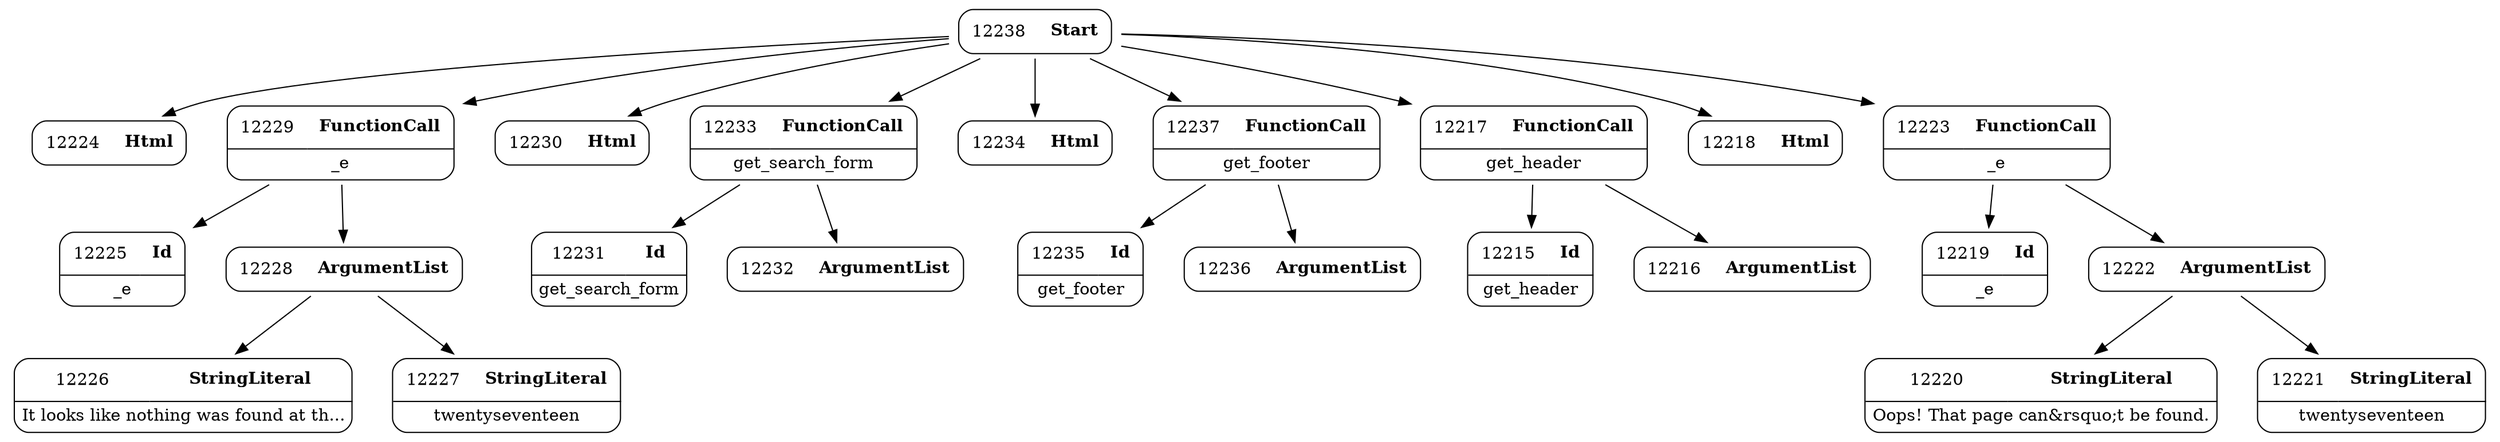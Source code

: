 digraph ast {
node [shape=none];
12224 [label=<<TABLE border='1' cellspacing='0' cellpadding='10' style='rounded' ><TR><TD border='0'>12224</TD><TD border='0'><B>Html</B></TD></TR></TABLE>>];
12225 [label=<<TABLE border='1' cellspacing='0' cellpadding='10' style='rounded' ><TR><TD border='0'>12225</TD><TD border='0'><B>Id</B></TD></TR><HR/><TR><TD border='0' cellpadding='5' colspan='2'>_e</TD></TR></TABLE>>];
12226 [label=<<TABLE border='1' cellspacing='0' cellpadding='10' style='rounded' ><TR><TD border='0'>12226</TD><TD border='0'><B>StringLiteral</B></TD></TR><HR/><TR><TD border='0' cellpadding='5' colspan='2'>It looks like nothing was found at th...</TD></TR></TABLE>>];
12227 [label=<<TABLE border='1' cellspacing='0' cellpadding='10' style='rounded' ><TR><TD border='0'>12227</TD><TD border='0'><B>StringLiteral</B></TD></TR><HR/><TR><TD border='0' cellpadding='5' colspan='2'>twentyseventeen</TD></TR></TABLE>>];
12228 [label=<<TABLE border='1' cellspacing='0' cellpadding='10' style='rounded' ><TR><TD border='0'>12228</TD><TD border='0'><B>ArgumentList</B></TD></TR></TABLE>>];
12228 -> 12226 [weight=2];
12228 -> 12227 [weight=2];
12229 [label=<<TABLE border='1' cellspacing='0' cellpadding='10' style='rounded' ><TR><TD border='0'>12229</TD><TD border='0'><B>FunctionCall</B></TD></TR><HR/><TR><TD border='0' cellpadding='5' colspan='2'>_e</TD></TR></TABLE>>];
12229 -> 12225 [weight=2];
12229 -> 12228 [weight=2];
12230 [label=<<TABLE border='1' cellspacing='0' cellpadding='10' style='rounded' ><TR><TD border='0'>12230</TD><TD border='0'><B>Html</B></TD></TR></TABLE>>];
12231 [label=<<TABLE border='1' cellspacing='0' cellpadding='10' style='rounded' ><TR><TD border='0'>12231</TD><TD border='0'><B>Id</B></TD></TR><HR/><TR><TD border='0' cellpadding='5' colspan='2'>get_search_form</TD></TR></TABLE>>];
12232 [label=<<TABLE border='1' cellspacing='0' cellpadding='10' style='rounded' ><TR><TD border='0'>12232</TD><TD border='0'><B>ArgumentList</B></TD></TR></TABLE>>];
12233 [label=<<TABLE border='1' cellspacing='0' cellpadding='10' style='rounded' ><TR><TD border='0'>12233</TD><TD border='0'><B>FunctionCall</B></TD></TR><HR/><TR><TD border='0' cellpadding='5' colspan='2'>get_search_form</TD></TR></TABLE>>];
12233 -> 12231 [weight=2];
12233 -> 12232 [weight=2];
12234 [label=<<TABLE border='1' cellspacing='0' cellpadding='10' style='rounded' ><TR><TD border='0'>12234</TD><TD border='0'><B>Html</B></TD></TR></TABLE>>];
12235 [label=<<TABLE border='1' cellspacing='0' cellpadding='10' style='rounded' ><TR><TD border='0'>12235</TD><TD border='0'><B>Id</B></TD></TR><HR/><TR><TD border='0' cellpadding='5' colspan='2'>get_footer</TD></TR></TABLE>>];
12236 [label=<<TABLE border='1' cellspacing='0' cellpadding='10' style='rounded' ><TR><TD border='0'>12236</TD><TD border='0'><B>ArgumentList</B></TD></TR></TABLE>>];
12237 [label=<<TABLE border='1' cellspacing='0' cellpadding='10' style='rounded' ><TR><TD border='0'>12237</TD><TD border='0'><B>FunctionCall</B></TD></TR><HR/><TR><TD border='0' cellpadding='5' colspan='2'>get_footer</TD></TR></TABLE>>];
12237 -> 12235 [weight=2];
12237 -> 12236 [weight=2];
12238 [label=<<TABLE border='1' cellspacing='0' cellpadding='10' style='rounded' ><TR><TD border='0'>12238</TD><TD border='0'><B>Start</B></TD></TR></TABLE>>];
12238 -> 12217 [weight=2];
12238 -> 12218 [weight=2];
12238 -> 12223 [weight=2];
12238 -> 12224 [weight=2];
12238 -> 12229 [weight=2];
12238 -> 12230 [weight=2];
12238 -> 12233 [weight=2];
12238 -> 12234 [weight=2];
12238 -> 12237 [weight=2];
12215 [label=<<TABLE border='1' cellspacing='0' cellpadding='10' style='rounded' ><TR><TD border='0'>12215</TD><TD border='0'><B>Id</B></TD></TR><HR/><TR><TD border='0' cellpadding='5' colspan='2'>get_header</TD></TR></TABLE>>];
12216 [label=<<TABLE border='1' cellspacing='0' cellpadding='10' style='rounded' ><TR><TD border='0'>12216</TD><TD border='0'><B>ArgumentList</B></TD></TR></TABLE>>];
12217 [label=<<TABLE border='1' cellspacing='0' cellpadding='10' style='rounded' ><TR><TD border='0'>12217</TD><TD border='0'><B>FunctionCall</B></TD></TR><HR/><TR><TD border='0' cellpadding='5' colspan='2'>get_header</TD></TR></TABLE>>];
12217 -> 12215 [weight=2];
12217 -> 12216 [weight=2];
12218 [label=<<TABLE border='1' cellspacing='0' cellpadding='10' style='rounded' ><TR><TD border='0'>12218</TD><TD border='0'><B>Html</B></TD></TR></TABLE>>];
12219 [label=<<TABLE border='1' cellspacing='0' cellpadding='10' style='rounded' ><TR><TD border='0'>12219</TD><TD border='0'><B>Id</B></TD></TR><HR/><TR><TD border='0' cellpadding='5' colspan='2'>_e</TD></TR></TABLE>>];
12220 [label=<<TABLE border='1' cellspacing='0' cellpadding='10' style='rounded' ><TR><TD border='0'>12220</TD><TD border='0'><B>StringLiteral</B></TD></TR><HR/><TR><TD border='0' cellpadding='5' colspan='2'>Oops! That page can&amp;rsquo;t be found.</TD></TR></TABLE>>];
12221 [label=<<TABLE border='1' cellspacing='0' cellpadding='10' style='rounded' ><TR><TD border='0'>12221</TD><TD border='0'><B>StringLiteral</B></TD></TR><HR/><TR><TD border='0' cellpadding='5' colspan='2'>twentyseventeen</TD></TR></TABLE>>];
12222 [label=<<TABLE border='1' cellspacing='0' cellpadding='10' style='rounded' ><TR><TD border='0'>12222</TD><TD border='0'><B>ArgumentList</B></TD></TR></TABLE>>];
12222 -> 12220 [weight=2];
12222 -> 12221 [weight=2];
12223 [label=<<TABLE border='1' cellspacing='0' cellpadding='10' style='rounded' ><TR><TD border='0'>12223</TD><TD border='0'><B>FunctionCall</B></TD></TR><HR/><TR><TD border='0' cellpadding='5' colspan='2'>_e</TD></TR></TABLE>>];
12223 -> 12219 [weight=2];
12223 -> 12222 [weight=2];
}
